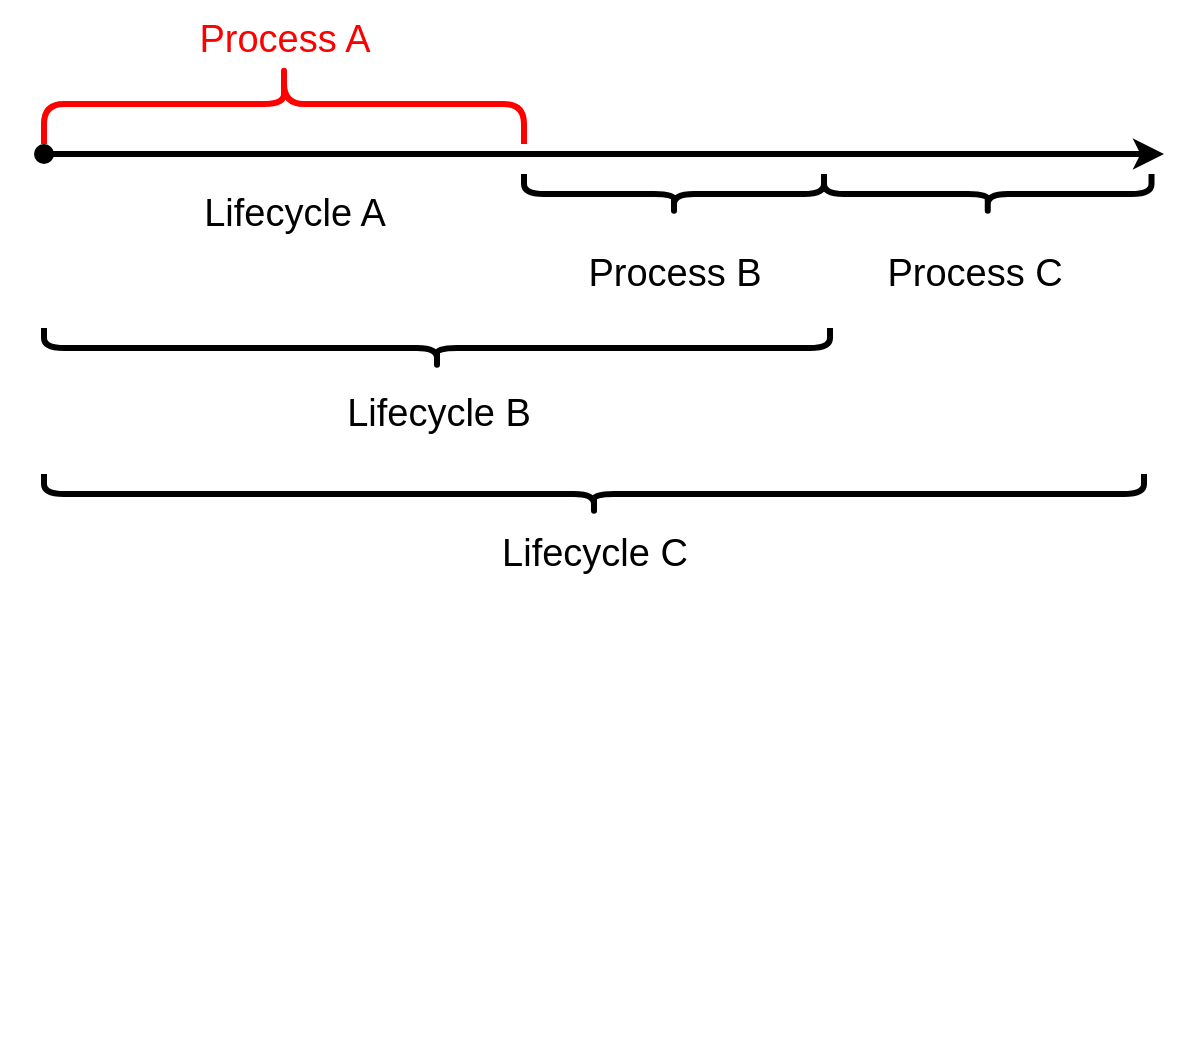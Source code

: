 <mxfile version="20.1.1" type="github">
  <diagram id="TbHjeN1Ipgv9h3YMc5ih" name="第 1 页">
    <mxGraphModel dx="848" dy="643" grid="1" gridSize="10" guides="1" tooltips="1" connect="1" arrows="1" fold="1" page="1" pageScale="1" pageWidth="827" pageHeight="1169" math="0" shadow="0">
      <root>
        <mxCell id="0" />
        <mxCell id="1" parent="0" />
        <mxCell id="L3zUELyf-xg4OoVV3trx-4" value="" style="group" vertex="1" connectable="0" parent="1">
          <mxGeometry x="140" y="340" width="580" height="465" as="geometry" />
        </mxCell>
        <mxCell id="L3zUELyf-xg4OoVV3trx-1" value="" style="endArrow=classic;html=1;rounded=0;strokeWidth=3;startArrow=none;" edge="1" parent="L3zUELyf-xg4OoVV3trx-4" source="L3zUELyf-xg4OoVV3trx-2">
          <mxGeometry width="50" height="50" relative="1" as="geometry">
            <mxPoint x="20" y="20" as="sourcePoint" />
            <mxPoint x="580" y="20" as="targetPoint" />
          </mxGeometry>
        </mxCell>
        <mxCell id="L3zUELyf-xg4OoVV3trx-2" value="" style="shape=waypoint;sketch=0;fillStyle=solid;size=6;pointerEvents=1;points=[];fillColor=none;resizable=0;rotatable=0;perimeter=centerPerimeter;snapToPoint=1;strokeWidth=3;" vertex="1" parent="L3zUELyf-xg4OoVV3trx-4">
          <mxGeometry width="40" height="40" as="geometry" />
        </mxCell>
        <mxCell id="L3zUELyf-xg4OoVV3trx-3" value="" style="endArrow=none;html=1;rounded=0;strokeWidth=3;" edge="1" parent="L3zUELyf-xg4OoVV3trx-4" target="L3zUELyf-xg4OoVV3trx-2">
          <mxGeometry width="50" height="50" relative="1" as="geometry">
            <mxPoint x="20" y="20" as="sourcePoint" />
            <mxPoint x="580" y="20" as="targetPoint" />
          </mxGeometry>
        </mxCell>
        <mxCell id="L3zUELyf-xg4OoVV3trx-7" value="" style="shape=curlyBracket;whiteSpace=wrap;html=1;rounded=1;flipH=1;fontSize=19;fontColor=#FF0000;strokeColor=#000000;strokeWidth=3;rotation=90;" vertex="1" parent="L3zUELyf-xg4OoVV3trx-4">
          <mxGeometry x="325" y="-35" width="20" height="150" as="geometry" />
        </mxCell>
        <mxCell id="L3zUELyf-xg4OoVV3trx-13" value="" style="shape=curlyBracket;whiteSpace=wrap;html=1;rounded=1;flipH=1;fontSize=19;fontColor=#FF0000;strokeColor=#000000;strokeWidth=3;rotation=90;" vertex="1" parent="L3zUELyf-xg4OoVV3trx-4">
          <mxGeometry x="481.88" y="-41.87" width="20" height="163.75" as="geometry" />
        </mxCell>
        <mxCell id="L3zUELyf-xg4OoVV3trx-14" value="&lt;span style=&quot;color: rgb(0, 0, 0);&quot;&gt;Process B&lt;/span&gt;" style="text;html=1;align=center;verticalAlign=middle;resizable=0;points=[];autosize=1;strokeColor=none;fillColor=none;fontSize=19;fontColor=#66CC00;" vertex="1" parent="L3zUELyf-xg4OoVV3trx-4">
          <mxGeometry x="280" y="60" width="110" height="40" as="geometry" />
        </mxCell>
        <mxCell id="L3zUELyf-xg4OoVV3trx-15" value="Process C" style="text;html=1;align=center;verticalAlign=middle;resizable=0;points=[];autosize=1;strokeColor=none;fillColor=none;fontSize=19;fontColor=#000000;" vertex="1" parent="L3zUELyf-xg4OoVV3trx-4">
          <mxGeometry x="430" y="60" width="110" height="40" as="geometry" />
        </mxCell>
        <mxCell id="L3zUELyf-xg4OoVV3trx-17" value="Lifecycle A" style="text;html=1;align=center;verticalAlign=middle;resizable=0;points=[];autosize=1;strokeColor=none;fillColor=none;fontSize=19;fontColor=#000000;" vertex="1" parent="L3zUELyf-xg4OoVV3trx-4">
          <mxGeometry x="90" y="30" width="110" height="40" as="geometry" />
        </mxCell>
        <mxCell id="L3zUELyf-xg4OoVV3trx-18" value="" style="shape=curlyBracket;whiteSpace=wrap;html=1;rounded=1;fontSize=19;fontColor=#000000;strokeColor=#000000;strokeWidth=3;rotation=-90;" vertex="1" parent="L3zUELyf-xg4OoVV3trx-4">
          <mxGeometry x="206.5" y="-79.5" width="20" height="393" as="geometry" />
        </mxCell>
        <mxCell id="L3zUELyf-xg4OoVV3trx-19" value="Lifecycle B" style="text;html=1;align=center;verticalAlign=middle;resizable=0;points=[];autosize=1;strokeColor=none;fillColor=none;fontSize=19;fontColor=#000000;" vertex="1" parent="L3zUELyf-xg4OoVV3trx-4">
          <mxGeometry x="156.5" y="130" width="120" height="40" as="geometry" />
        </mxCell>
        <mxCell id="L3zUELyf-xg4OoVV3trx-20" value="" style="shape=curlyBracket;whiteSpace=wrap;html=1;rounded=1;fontSize=19;fontColor=#000000;strokeColor=#000000;strokeWidth=3;rotation=-90;" vertex="1" parent="L3zUELyf-xg4OoVV3trx-4">
          <mxGeometry x="285" y="-85" width="20" height="550" as="geometry" />
        </mxCell>
        <mxCell id="L3zUELyf-xg4OoVV3trx-21" value="Lifecycle C" style="text;html=1;align=center;verticalAlign=middle;resizable=0;points=[];autosize=1;strokeColor=none;fillColor=none;fontSize=19;fontColor=#000000;" vertex="1" parent="L3zUELyf-xg4OoVV3trx-4">
          <mxGeometry x="235" y="200" width="120" height="40" as="geometry" />
        </mxCell>
        <mxCell id="L3zUELyf-xg4OoVV3trx-5" value="" style="shape=curlyBracket;whiteSpace=wrap;html=1;rounded=1;strokeWidth=3;rotation=90;strokeColor=#FF0000;" vertex="1" parent="1">
          <mxGeometry x="260" y="215" width="40" height="240" as="geometry" />
        </mxCell>
        <mxCell id="L3zUELyf-xg4OoVV3trx-6" value="&lt;font color=&quot;#ff0000&quot; style=&quot;font-size: 19px;&quot;&gt;Process A&lt;/font&gt;" style="text;html=1;align=center;verticalAlign=middle;resizable=0;points=[];autosize=1;strokeColor=none;fillColor=none;" vertex="1" parent="1">
          <mxGeometry x="225" y="283" width="110" height="40" as="geometry" />
        </mxCell>
      </root>
    </mxGraphModel>
  </diagram>
</mxfile>
